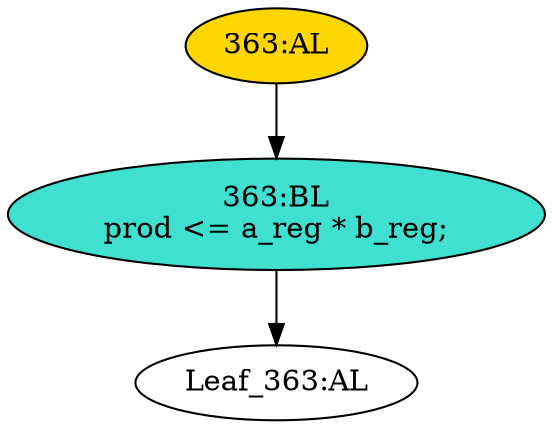 strict digraph "" {
	node [label="\N"];
	"363:AL"	 [ast="<pyverilog.vparser.ast.Always object at 0x7f4056d88290>",
		clk_sens=True,
		fillcolor=gold,
		label="363:AL",
		sens="['clk']",
		statements="[]",
		style=filled,
		typ=Always,
		use_var="['b_reg', 'a_reg']"];
	"363:BL"	 [ast="<pyverilog.vparser.ast.Block object at 0x7f4056d88410>",
		fillcolor=turquoise,
		label="363:BL
prod <= a_reg * b_reg;",
		statements="[<pyverilog.vparser.ast.NonblockingSubstitution object at 0x7f4056d88450>]",
		style=filled,
		typ=Block];
	"363:AL" -> "363:BL"	 [cond="[]",
		lineno=None];
	"Leaf_363:AL"	 [def_var="['prod']",
		label="Leaf_363:AL"];
	"363:BL" -> "Leaf_363:AL"	 [cond="[]",
		lineno=None];
}
